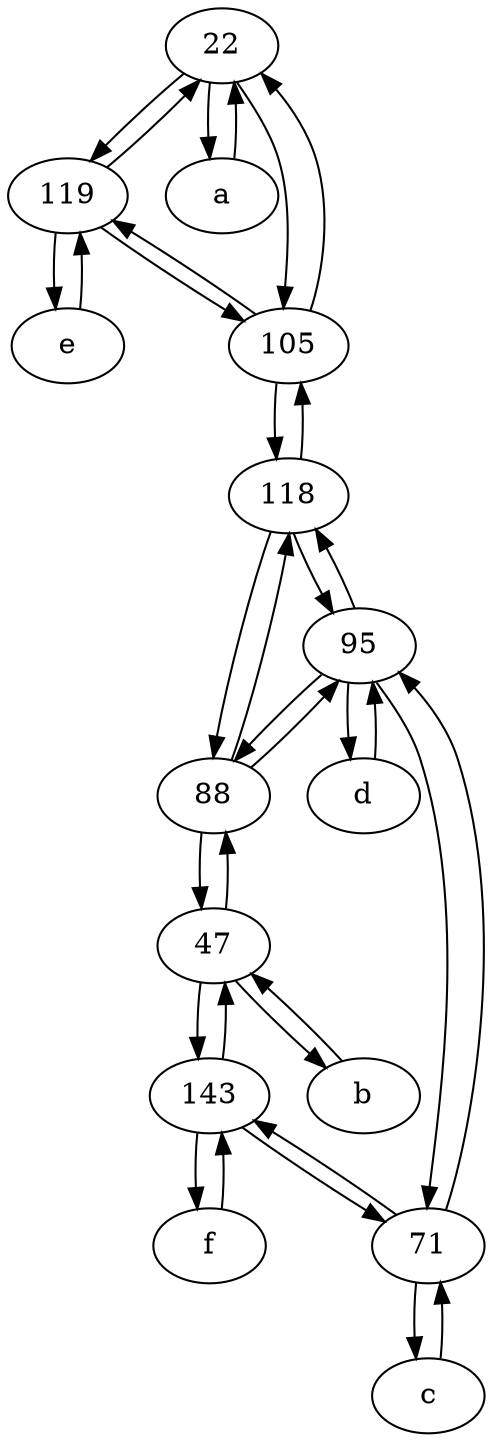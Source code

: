digraph  {
	22;
	119;
	c [pos="20,10!"];
	95;
	88;
	a [pos="40,10!"];
	e [pos="30,50!"];
	d [pos="20,30!"];
	71;
	f [pos="15,45!"];
	143;
	b [pos="50,20!"];
	47;
	118;
	105;
	d -> 95;
	119 -> e;
	88 -> 118;
	88 -> 47;
	22 -> a;
	95 -> 71;
	71 -> 95;
	95 -> d;
	143 -> 47;
	119 -> 105;
	22 -> 105;
	118 -> 105;
	47 -> 88;
	105 -> 118;
	105 -> 22;
	88 -> 95;
	c -> 71;
	95 -> 88;
	118 -> 95;
	22 -> 119;
	b -> 47;
	f -> 143;
	47 -> 143;
	71 -> c;
	118 -> 88;
	47 -> b;
	71 -> 143;
	143 -> 71;
	119 -> 22;
	e -> 119;
	105 -> 119;
	a -> 22;
	143 -> f;
	95 -> 118;

	}
